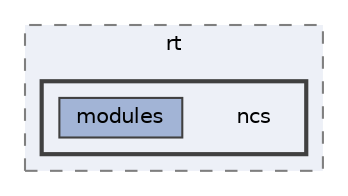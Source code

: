 digraph "build/modules/hal_nordic/nrfx/CMakeFiles/modules__hal_nordic__nrfx.dir/home/rt/ncs"
{
 // LATEX_PDF_SIZE
  bgcolor="transparent";
  edge [fontname=Helvetica,fontsize=10,labelfontname=Helvetica,labelfontsize=10];
  node [fontname=Helvetica,fontsize=10,shape=box,height=0.2,width=0.4];
  compound=true
  subgraph clusterdir_a0e44c0769be20e412fa2e2264174503 {
    graph [ bgcolor="#edf0f7", pencolor="grey50", label="rt", fontname=Helvetica,fontsize=10 style="filled,dashed", URL="dir_a0e44c0769be20e412fa2e2264174503.html",tooltip=""]
  subgraph clusterdir_1b32b802e6fa56d17d42ae050972adf6 {
    graph [ bgcolor="#edf0f7", pencolor="grey25", label="", fontname=Helvetica,fontsize=10 style="filled,bold", URL="dir_1b32b802e6fa56d17d42ae050972adf6.html",tooltip=""]
    dir_1b32b802e6fa56d17d42ae050972adf6 [shape=plaintext, label="ncs"];
  dir_9d5fc7e9891848c8053bafa4c35cac25 [label="modules", fillcolor="#a2b4d6", color="grey25", style="filled", URL="dir_9d5fc7e9891848c8053bafa4c35cac25.html",tooltip=""];
  }
  }
}
